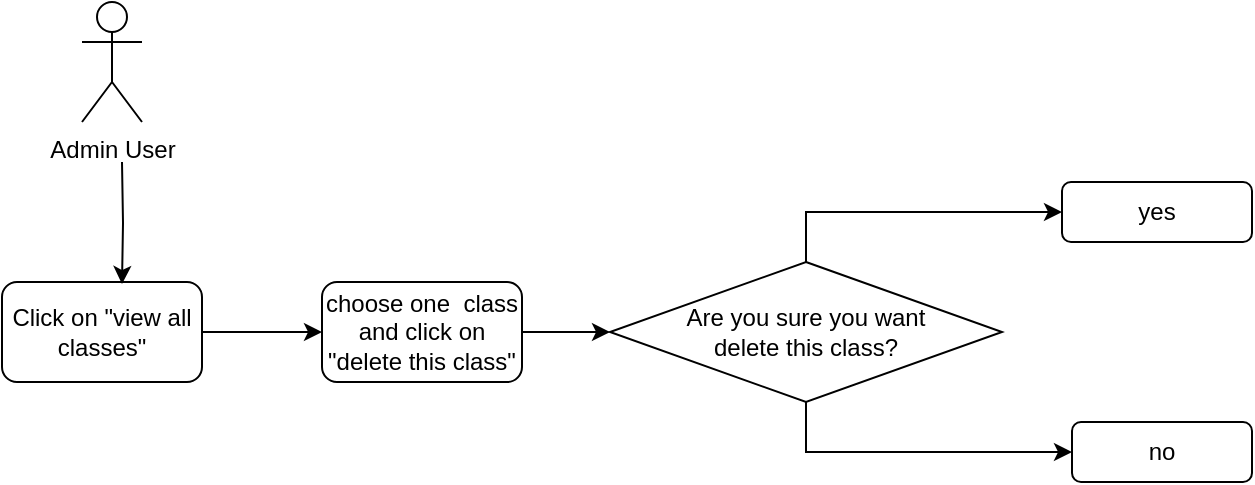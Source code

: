<mxfile version="13.10.6" type="device"><diagram id="EaXvv9c8PhkV8yOUvCly" name="Page-1"><mxGraphModel dx="1422" dy="762" grid="1" gridSize="10" guides="1" tooltips="1" connect="1" arrows="1" fold="1" page="1" pageScale="1" pageWidth="827" pageHeight="1169" math="0" shadow="0"><root><mxCell id="0"/><mxCell id="1" parent="0"/><mxCell id="VsV8hT6WQi--fWEjMfpX-5" style="edgeStyle=orthogonalEdgeStyle;rounded=0;orthogonalLoop=1;jettySize=auto;html=1;exitX=1;exitY=0.5;exitDx=0;exitDy=0;entryX=0;entryY=0.5;entryDx=0;entryDy=0;" edge="1" parent="1" source="VTyGQ7pgjZq9xLsHg-J2-1" target="VsV8hT6WQi--fWEjMfpX-3"><mxGeometry relative="1" as="geometry"/></mxCell><mxCell id="VTyGQ7pgjZq9xLsHg-J2-1" value="Click on &quot;view all classes&quot;" style="rounded=1;whiteSpace=wrap;html=1;" parent="1" vertex="1"><mxGeometry x="80" y="300" width="100" height="50" as="geometry"/></mxCell><mxCell id="VsV8hT6WQi--fWEjMfpX-2" style="edgeStyle=orthogonalEdgeStyle;rounded=0;orthogonalLoop=1;jettySize=auto;html=1;entryX=0.6;entryY=0.02;entryDx=0;entryDy=0;entryPerimeter=0;" edge="1" parent="1" target="VTyGQ7pgjZq9xLsHg-J2-1"><mxGeometry relative="1" as="geometry"><mxPoint x="140" y="240" as="sourcePoint"/></mxGeometry></mxCell><mxCell id="VTyGQ7pgjZq9xLsHg-J2-2" value="Admin User" style="shape=umlActor;verticalLabelPosition=bottom;verticalAlign=top;html=1;outlineConnect=0;" parent="1" vertex="1"><mxGeometry x="120" y="160" width="30" height="60" as="geometry"/></mxCell><mxCell id="VsV8hT6WQi--fWEjMfpX-30" style="edgeStyle=orthogonalEdgeStyle;rounded=0;orthogonalLoop=1;jettySize=auto;html=1;exitX=1;exitY=0.5;exitDx=0;exitDy=0;entryX=0;entryY=0.5;entryDx=0;entryDy=0;" edge="1" parent="1" source="VsV8hT6WQi--fWEjMfpX-3" target="VsV8hT6WQi--fWEjMfpX-25"><mxGeometry relative="1" as="geometry"/></mxCell><mxCell id="VsV8hT6WQi--fWEjMfpX-3" value="choose one&amp;nbsp; class and click on &quot;delete this class&quot;" style="rounded=1;whiteSpace=wrap;html=1;" vertex="1" parent="1"><mxGeometry x="240" y="300" width="100" height="50" as="geometry"/></mxCell><mxCell id="VsV8hT6WQi--fWEjMfpX-28" style="edgeStyle=orthogonalEdgeStyle;rounded=0;orthogonalLoop=1;jettySize=auto;html=1;exitX=0.5;exitY=0;exitDx=0;exitDy=0;entryX=0;entryY=0.5;entryDx=0;entryDy=0;" edge="1" parent="1" source="VsV8hT6WQi--fWEjMfpX-25" target="VsV8hT6WQi--fWEjMfpX-26"><mxGeometry relative="1" as="geometry"/></mxCell><mxCell id="VsV8hT6WQi--fWEjMfpX-29" style="edgeStyle=orthogonalEdgeStyle;rounded=0;orthogonalLoop=1;jettySize=auto;html=1;exitX=0.5;exitY=1;exitDx=0;exitDy=0;entryX=0;entryY=0.5;entryDx=0;entryDy=0;" edge="1" parent="1" source="VsV8hT6WQi--fWEjMfpX-25" target="VsV8hT6WQi--fWEjMfpX-27"><mxGeometry relative="1" as="geometry"/></mxCell><mxCell id="VsV8hT6WQi--fWEjMfpX-25" value="Are you sure you want&lt;br&gt;delete this class?" style="rhombus;whiteSpace=wrap;html=1;" vertex="1" parent="1"><mxGeometry x="384" y="290" width="196" height="70" as="geometry"/></mxCell><mxCell id="VsV8hT6WQi--fWEjMfpX-26" value="yes" style="rounded=1;whiteSpace=wrap;html=1;" vertex="1" parent="1"><mxGeometry x="610" y="250" width="95" height="30" as="geometry"/></mxCell><mxCell id="VsV8hT6WQi--fWEjMfpX-27" value="no" style="rounded=1;whiteSpace=wrap;html=1;" vertex="1" parent="1"><mxGeometry x="615" y="370" width="90" height="30" as="geometry"/></mxCell></root></mxGraphModel></diagram></mxfile>